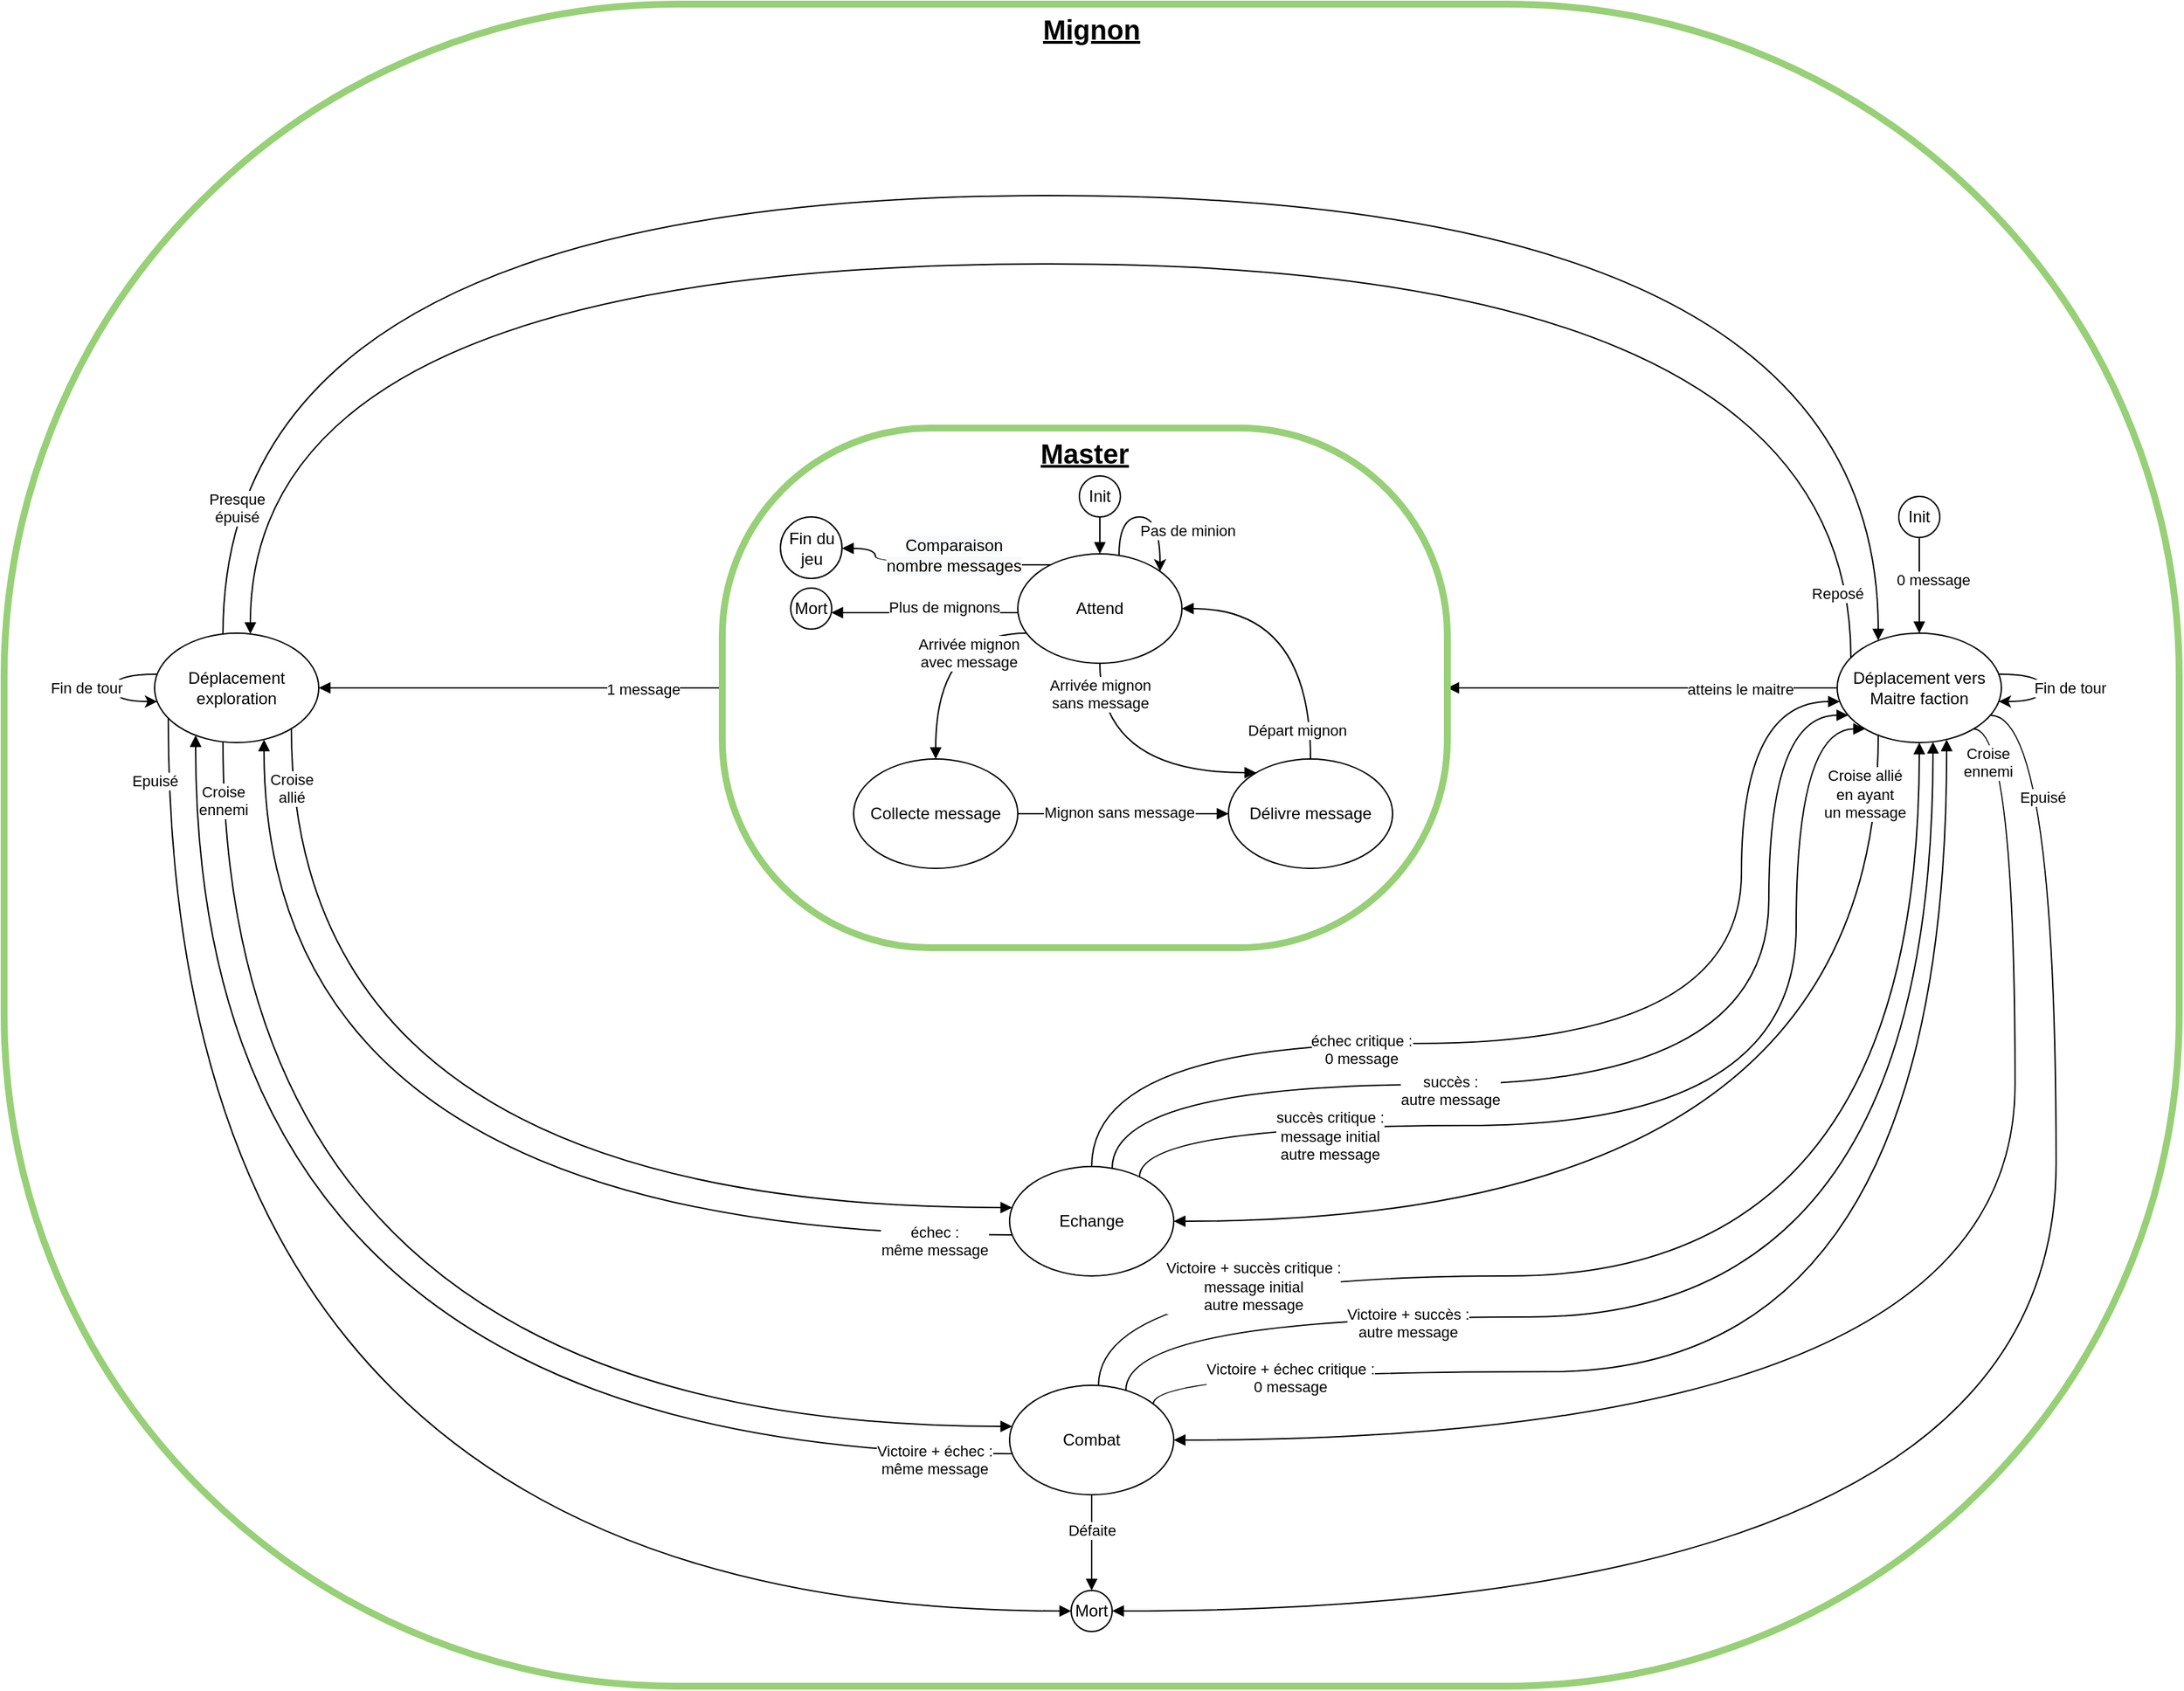 <mxfile version="15.5.0" type="device"><diagram id="q_s2pD9AUIf0P6xuWTzg" name="Page-1"><mxGraphModel dx="1483" dy="781" grid="1" gridSize="10" guides="1" tooltips="1" connect="1" arrows="1" fold="1" page="1" pageScale="1" pageWidth="827" pageHeight="1169" math="0" shadow="0"><root><mxCell id="0"/><mxCell id="1" parent="0"/><mxCell id="hhXlQBwQryzKbZ6QnJjO-1" value="Mignon" style="rounded=1;whiteSpace=wrap;html=1;strokeColor=#97D077;strokeWidth=5;fillColor=none;verticalAlign=top;fontStyle=5;fontSize=20;arcSize=40;" parent="1" vertex="1"><mxGeometry x="20" y="40" width="1590" height="1230" as="geometry"/></mxCell><mxCell id="hhXlQBwQryzKbZ6QnJjO-2" value="Epuisé" style="edgeStyle=orthogonalEdgeStyle;curved=1;orthogonalLoop=1;jettySize=auto;html=1;endArrow=block;endSize=6;targetPerimeterSpacing=0;verticalAlign=bottom;" parent="1" source="hhXlQBwQryzKbZ6QnJjO-4" target="hhXlQBwQryzKbZ6QnJjO-16" edge="1"><mxGeometry x="-0.916" y="-10" relative="1" as="geometry"><Array as="points"><mxPoint x="140" y="1215"/></Array><mxPoint as="offset"/></mxGeometry></mxCell><mxCell id="hhXlQBwQryzKbZ6QnJjO-3" value="Presque&lt;br&gt;épuisé" style="edgeStyle=orthogonalEdgeStyle;curved=1;orthogonalLoop=1;jettySize=auto;html=1;endArrow=block;endSize=6;targetPerimeterSpacing=0;verticalAlign=bottom;" parent="1" source="hhXlQBwQryzKbZ6QnJjO-4" target="hhXlQBwQryzKbZ6QnJjO-15" edge="1"><mxGeometry x="-0.917" y="-10" relative="1" as="geometry"><Array as="points"><mxPoint x="180" y="180"/><mxPoint x="1390" y="180"/></Array><mxPoint as="offset"/></mxGeometry></mxCell><mxCell id="hhXlQBwQryzKbZ6QnJjO-4" value="Déplacement&lt;br&gt;exploration" style="ellipse;whiteSpace=wrap;html=1;strokeColor=default;strokeWidth=1;" parent="1" vertex="1"><mxGeometry x="130" y="500" width="120" height="80" as="geometry"/></mxCell><mxCell id="hhXlQBwQryzKbZ6QnJjO-5" value="Défaite" style="edgeStyle=orthogonalEdgeStyle;curved=1;orthogonalLoop=1;jettySize=auto;html=1;endArrow=block;endSize=6;targetPerimeterSpacing=0;verticalAlign=bottom;" parent="1" source="hhXlQBwQryzKbZ6QnJjO-7" target="hhXlQBwQryzKbZ6QnJjO-16" edge="1"><mxGeometry relative="1" as="geometry"><Array as="points"><mxPoint x="820" y="1110"/><mxPoint x="820" y="1110"/></Array></mxGeometry></mxCell><mxCell id="hhXlQBwQryzKbZ6QnJjO-6" value="Victoire + succès :&lt;br&gt;autre message" style="edgeStyle=orthogonalEdgeStyle;curved=1;orthogonalLoop=1;jettySize=auto;html=1;endArrow=block;endSize=6;targetPerimeterSpacing=0;verticalAlign=bottom;" parent="1" source="hhXlQBwQryzKbZ6QnJjO-7" target="hhXlQBwQryzKbZ6QnJjO-15" edge="1"><mxGeometry x="-0.512" y="-20" relative="1" as="geometry"><mxPoint x="832" y="580" as="sourcePoint"/><Array as="points"><mxPoint x="840" y="1000"/><mxPoint x="1430" y="1000"/></Array><mxPoint as="offset"/></mxGeometry></mxCell><mxCell id="hhXlQBwQryzKbZ6QnJjO-7" value="Combat" style="ellipse;whiteSpace=wrap;html=1;strokeColor=default;strokeWidth=1;" parent="1" vertex="1"><mxGeometry x="755" y="1050" width="120" height="80" as="geometry"/></mxCell><mxCell id="hhXlQBwQryzKbZ6QnJjO-8" value="Echange" style="ellipse;whiteSpace=wrap;html=1;strokeColor=default;strokeWidth=1;" parent="1" vertex="1"><mxGeometry x="755" y="890" width="120" height="80" as="geometry"/></mxCell><mxCell id="hhXlQBwQryzKbZ6QnJjO-9" value="Init" style="ellipse;whiteSpace=wrap;html=1;aspect=fixed;strokeColor=default;strokeWidth=1;" parent="1" vertex="1"><mxGeometry x="1405" y="400" width="30" height="30" as="geometry"/></mxCell><mxCell id="hhXlQBwQryzKbZ6QnJjO-10" value="0 message" style="html=1;verticalAlign=bottom;endArrow=block;endSize=6;targetPerimeterSpacing=0;edgeStyle=orthogonalEdgeStyle;curved=1;" parent="1" source="hhXlQBwQryzKbZ6QnJjO-9" target="hhXlQBwQryzKbZ6QnJjO-15" edge="1"><mxGeometry x="0.143" y="10" width="80" relative="1" as="geometry"><mxPoint x="416" y="310" as="sourcePoint"/><mxPoint x="496" y="310" as="targetPoint"/><mxPoint as="offset"/></mxGeometry></mxCell><mxCell id="hhXlQBwQryzKbZ6QnJjO-11" value="Croise&lt;br&gt;ennemi" style="html=1;verticalAlign=bottom;endArrow=block;endSize=6;targetPerimeterSpacing=0;edgeStyle=orthogonalEdgeStyle;curved=1;" parent="1" source="hhXlQBwQryzKbZ6QnJjO-4" target="hhXlQBwQryzKbZ6QnJjO-7" edge="1"><mxGeometry x="-0.891" width="80" relative="1" as="geometry"><mxPoint x="456" y="470" as="sourcePoint"/><mxPoint x="611" y="400" as="targetPoint"/><Array as="points"><mxPoint x="180" y="1080"/></Array><mxPoint as="offset"/></mxGeometry></mxCell><mxCell id="hhXlQBwQryzKbZ6QnJjO-12" value="Croise&lt;br&gt;allié" style="html=1;verticalAlign=bottom;endArrow=block;endSize=6;targetPerimeterSpacing=0;edgeStyle=orthogonalEdgeStyle;curved=1;" parent="1" source="hhXlQBwQryzKbZ6QnJjO-4" target="hhXlQBwQryzKbZ6QnJjO-8" edge="1"><mxGeometry x="-0.866" width="80" relative="1" as="geometry"><mxPoint x="646" y="290" as="sourcePoint"/><mxPoint x="646" y="370" as="targetPoint"/><Array as="points"><mxPoint x="230" y="920"/></Array><mxPoint as="offset"/></mxGeometry></mxCell><mxCell id="hhXlQBwQryzKbZ6QnJjO-13" value="Epuisé" style="edgeStyle=orthogonalEdgeStyle;curved=1;orthogonalLoop=1;jettySize=auto;html=1;endArrow=block;endSize=6;targetPerimeterSpacing=0;verticalAlign=bottom;" parent="1" source="hhXlQBwQryzKbZ6QnJjO-15" target="hhXlQBwQryzKbZ6QnJjO-16" edge="1"><mxGeometry x="-0.831" y="-10" relative="1" as="geometry"><Array as="points"><mxPoint x="1520" y="560"/><mxPoint x="1520" y="1215"/></Array><mxPoint as="offset"/></mxGeometry></mxCell><mxCell id="hhXlQBwQryzKbZ6QnJjO-14" value="Reposé" style="edgeStyle=orthogonalEdgeStyle;curved=1;orthogonalLoop=1;jettySize=auto;html=1;endArrow=block;endSize=6;targetPerimeterSpacing=0;verticalAlign=bottom;" parent="1" source="hhXlQBwQryzKbZ6QnJjO-15" target="hhXlQBwQryzKbZ6QnJjO-4" edge="1"><mxGeometry x="-0.956" y="10" relative="1" as="geometry"><Array as="points"><mxPoint x="1370" y="230"/><mxPoint x="200" y="230"/></Array><mxPoint as="offset"/></mxGeometry></mxCell><mxCell id="hhXlQBwQryzKbZ6QnJjO-15" value="Déplacement vers&lt;br&gt;Maitre faction" style="ellipse;whiteSpace=wrap;html=1;strokeColor=default;strokeWidth=1;" parent="1" vertex="1"><mxGeometry x="1360" y="500" width="120" height="80" as="geometry"/></mxCell><mxCell id="hhXlQBwQryzKbZ6QnJjO-16" value="Mort" style="ellipse;whiteSpace=wrap;html=1;strokeColor=default;strokeWidth=1;" parent="1" vertex="1"><mxGeometry x="800" y="1200" width="30" height="30" as="geometry"/></mxCell><mxCell id="hhXlQBwQryzKbZ6QnJjO-17" value="Croise&lt;br&gt;ennemi" style="html=1;verticalAlign=bottom;endArrow=block;endSize=6;targetPerimeterSpacing=0;edgeStyle=orthogonalEdgeStyle;curved=1;" parent="1" source="hhXlQBwQryzKbZ6QnJjO-15" target="hhXlQBwQryzKbZ6QnJjO-7" edge="1"><mxGeometry x="-0.879" y="-20" width="80" relative="1" as="geometry"><mxPoint x="646" y="290" as="sourcePoint"/><mxPoint x="636" y="410" as="targetPoint"/><Array as="points"><mxPoint x="1490" y="570"/><mxPoint x="1490" y="1090"/></Array><mxPoint as="offset"/></mxGeometry></mxCell><mxCell id="hhXlQBwQryzKbZ6QnJjO-18" value="atteins le maitre" style="html=1;verticalAlign=bottom;endArrow=block;endSize=6;targetPerimeterSpacing=0;edgeStyle=orthogonalEdgeStyle;curved=1;" parent="1" source="hhXlQBwQryzKbZ6QnJjO-15" target="hhXlQBwQryzKbZ6QnJjO-30" edge="1"><mxGeometry x="-0.5" y="10" width="80" relative="1" as="geometry"><mxPoint x="646" y="530" as="sourcePoint"/><mxPoint x="1180" y="540" as="targetPoint"/><mxPoint as="offset"/></mxGeometry></mxCell><mxCell id="hhXlQBwQryzKbZ6QnJjO-19" value="1 message" style="html=1;verticalAlign=bottom;endArrow=block;endSize=6;targetPerimeterSpacing=0;edgeStyle=orthogonalEdgeStyle;curved=1;" parent="1" source="hhXlQBwQryzKbZ6QnJjO-30" target="hhXlQBwQryzKbZ6QnJjO-4" edge="1"><mxGeometry x="-0.6" y="10" width="80" relative="1" as="geometry"><mxPoint x="390" y="530" as="sourcePoint"/><mxPoint x="836" y="410" as="targetPoint"/><mxPoint x="1" as="offset"/></mxGeometry></mxCell><mxCell id="hhXlQBwQryzKbZ6QnJjO-21" value="succès :&lt;br&gt;autre message" style="html=1;verticalAlign=bottom;endArrow=block;endSize=6;targetPerimeterSpacing=0;edgeStyle=orthogonalEdgeStyle;curved=1;" parent="1" source="hhXlQBwQryzKbZ6QnJjO-8" target="hhXlQBwQryzKbZ6QnJjO-15" edge="1"><mxGeometry x="-0.29" y="-20" width="80" relative="1" as="geometry"><mxPoint x="906" y="290" as="sourcePoint"/><mxPoint x="1036" y="290" as="targetPoint"/><mxPoint as="offset"/><Array as="points"><mxPoint x="830" y="830"/><mxPoint x="1310" y="830"/><mxPoint x="1310" y="560"/></Array></mxGeometry></mxCell><mxCell id="hhXlQBwQryzKbZ6QnJjO-22" value="succès critique : &lt;br&gt;message initial&lt;br&gt;autre message" style="html=1;verticalAlign=bottom;endArrow=block;endSize=6;targetPerimeterSpacing=0;edgeStyle=orthogonalEdgeStyle;curved=1;startArrow=none;" parent="1" source="hhXlQBwQryzKbZ6QnJjO-8" target="hhXlQBwQryzKbZ6QnJjO-15" edge="1"><mxGeometry x="-0.589" y="-30" width="80" relative="1" as="geometry"><mxPoint x="1200" y="550" as="sourcePoint"/><mxPoint x="985.98" y="280" as="targetPoint"/><mxPoint as="offset"/><Array as="points"><mxPoint x="850" y="860"/><mxPoint x="1330" y="860"/><mxPoint x="1330" y="570"/></Array></mxGeometry></mxCell><mxCell id="hhXlQBwQryzKbZ6QnJjO-23" value="Croise allié &lt;br&gt;en ayant&lt;br&gt;un message" style="html=1;verticalAlign=bottom;endArrow=block;endSize=6;targetPerimeterSpacing=0;edgeStyle=orthogonalEdgeStyle;curved=1;" parent="1" source="hhXlQBwQryzKbZ6QnJjO-15" target="hhXlQBwQryzKbZ6QnJjO-8" edge="1"><mxGeometry x="-0.85" y="-10" width="80" relative="1" as="geometry"><mxPoint x="1063" y="310.002" as="sourcePoint"/><mxPoint x="812" y="584.32" as="targetPoint"/><Array as="points"><mxPoint x="1390" y="930"/></Array><mxPoint as="offset"/></mxGeometry></mxCell><mxCell id="hhXlQBwQryzKbZ6QnJjO-24" value="échec :&lt;br&gt;même message" style="html=1;verticalAlign=bottom;endArrow=block;endSize=6;targetPerimeterSpacing=0;edgeStyle=orthogonalEdgeStyle;curved=1;" parent="1" source="hhXlQBwQryzKbZ6QnJjO-8" target="hhXlQBwQryzKbZ6QnJjO-4" edge="1"><mxGeometry x="-0.875" y="20" width="80" relative="1" as="geometry"><mxPoint x="722" y="360" as="sourcePoint"/><mxPoint x="482" y="480" as="targetPoint"/><Array as="points"><mxPoint x="210" y="940"/></Array><mxPoint as="offset"/></mxGeometry></mxCell><mxCell id="hhXlQBwQryzKbZ6QnJjO-25" value="échec critique : &lt;br&gt;0 message" style="html=1;verticalAlign=bottom;endArrow=block;endSize=6;targetPerimeterSpacing=0;edgeStyle=orthogonalEdgeStyle;curved=1;" parent="1" source="hhXlQBwQryzKbZ6QnJjO-8" target="hhXlQBwQryzKbZ6QnJjO-15" edge="1"><mxGeometry x="-0.354" y="-20" width="80" relative="1" as="geometry"><mxPoint x="849.095" y="460" as="sourcePoint"/><mxPoint x="1004.038" y="320" as="targetPoint"/><mxPoint as="offset"/><Array as="points"><mxPoint x="815" y="800"/><mxPoint x="1290" y="800"/><mxPoint x="1290" y="550"/></Array></mxGeometry></mxCell><mxCell id="hhXlQBwQryzKbZ6QnJjO-26" value="Victoire + succès critique :&lt;br&gt;message initial&lt;br&gt;autre message" style="edgeStyle=orthogonalEdgeStyle;curved=1;orthogonalLoop=1;jettySize=auto;html=1;endArrow=block;endSize=6;targetPerimeterSpacing=0;verticalAlign=bottom;" parent="1" source="hhXlQBwQryzKbZ6QnJjO-7" target="hhXlQBwQryzKbZ6QnJjO-15" edge="1"><mxGeometry x="-0.638" y="-30" relative="1" as="geometry"><mxPoint x="851" y="600" as="sourcePoint"/><mxPoint x="1092" y="332" as="targetPoint"/><Array as="points"><mxPoint x="820" y="970"/><mxPoint x="1420" y="970"/></Array><mxPoint as="offset"/></mxGeometry></mxCell><mxCell id="hhXlQBwQryzKbZ6QnJjO-27" value="Victoire + échec :&lt;br&gt;même message" style="edgeStyle=orthogonalEdgeStyle;curved=1;orthogonalLoop=1;jettySize=auto;html=1;endArrow=block;endSize=6;targetPerimeterSpacing=0;verticalAlign=bottom;" parent="1" source="hhXlQBwQryzKbZ6QnJjO-7" target="hhXlQBwQryzKbZ6QnJjO-4" edge="1"><mxGeometry x="-0.899" y="20" relative="1" as="geometry"><mxPoint x="602" y="710" as="sourcePoint"/><mxPoint x="642" y="420" as="targetPoint"/><mxPoint as="offset"/><Array as="points"><mxPoint x="160" y="1100"/></Array></mxGeometry></mxCell><mxCell id="hhXlQBwQryzKbZ6QnJjO-28" value="Victoire + échec critique :&lt;br&gt;0 message" style="edgeStyle=orthogonalEdgeStyle;curved=1;orthogonalLoop=1;jettySize=auto;html=1;endArrow=block;endSize=6;targetPerimeterSpacing=0;verticalAlign=bottom;" parent="1" source="hhXlQBwQryzKbZ6QnJjO-7" target="hhXlQBwQryzKbZ6QnJjO-15" edge="1"><mxGeometry x="-0.768" y="-20" relative="1" as="geometry"><mxPoint x="833.426" y="628.284" as="sourcePoint"/><mxPoint x="1116" y="300" as="targetPoint"/><Array as="points"><mxPoint x="860" y="1040"/><mxPoint x="1440" y="1040"/></Array><mxPoint as="offset"/></mxGeometry></mxCell><mxCell id="hhXlQBwQryzKbZ6QnJjO-29" value="" style="group" parent="1" vertex="1" connectable="0"><mxGeometry x="500" y="290" width="620" height="510" as="geometry"/></mxCell><mxCell id="hhXlQBwQryzKbZ6QnJjO-30" value="Master" style="rounded=1;whiteSpace=wrap;html=1;strokeColor=#97D077;strokeWidth=5;fillColor=none;verticalAlign=top;fontStyle=5;fontSize=20;arcSize=40;" parent="hhXlQBwQryzKbZ6QnJjO-29" vertex="1"><mxGeometry x="45" y="60" width="530" height="380" as="geometry"/></mxCell><mxCell id="hhXlQBwQryzKbZ6QnJjO-31" value="Init" style="ellipse;whiteSpace=wrap;html=1;aspect=fixed;strokeColor=default;strokeWidth=1;" parent="hhXlQBwQryzKbZ6QnJjO-29" vertex="1"><mxGeometry x="306" y="95" width="30" height="30" as="geometry"/></mxCell><mxCell id="hhXlQBwQryzKbZ6QnJjO-32" value="Attend" style="ellipse;whiteSpace=wrap;html=1;strokeColor=default;strokeWidth=1;" parent="hhXlQBwQryzKbZ6QnJjO-29" vertex="1"><mxGeometry x="261" y="152" width="120" height="80" as="geometry"/></mxCell><mxCell id="hhXlQBwQryzKbZ6QnJjO-33" style="edgeStyle=orthogonalEdgeStyle;curved=1;orthogonalLoop=1;jettySize=auto;html=1;fontSize=20;endArrow=block;endSize=6;targetPerimeterSpacing=0;strokeWidth=1;verticalAlign=bottom;" parent="hhXlQBwQryzKbZ6QnJjO-29" source="hhXlQBwQryzKbZ6QnJjO-31" target="hhXlQBwQryzKbZ6QnJjO-32" edge="1"><mxGeometry relative="1" as="geometry"/></mxCell><mxCell id="hhXlQBwQryzKbZ6QnJjO-34" value="Collecte message" style="ellipse;whiteSpace=wrap;html=1;strokeColor=default;strokeWidth=1;" parent="hhXlQBwQryzKbZ6QnJjO-29" vertex="1"><mxGeometry x="141" y="302" width="120" height="80" as="geometry"/></mxCell><mxCell id="hhXlQBwQryzKbZ6QnJjO-35" value="Arrivée mignon&lt;br&gt;avec message" style="edgeStyle=orthogonalEdgeStyle;curved=1;orthogonalLoop=1;jettySize=auto;html=1;endArrow=block;endSize=6;targetPerimeterSpacing=0;verticalAlign=bottom;" parent="hhXlQBwQryzKbZ6QnJjO-29" source="hhXlQBwQryzKbZ6QnJjO-32" target="hhXlQBwQryzKbZ6QnJjO-34" edge="1"><mxGeometry x="0.217" y="24" relative="1" as="geometry"><Array as="points"><mxPoint x="201" y="210"/></Array><mxPoint as="offset"/></mxGeometry></mxCell><mxCell id="hhXlQBwQryzKbZ6QnJjO-36" value="Départ mignon" style="edgeStyle=orthogonalEdgeStyle;curved=1;orthogonalLoop=1;jettySize=auto;html=1;endArrow=block;endSize=6;targetPerimeterSpacing=0;verticalAlign=bottom;" parent="hhXlQBwQryzKbZ6QnJjO-29" source="hhXlQBwQryzKbZ6QnJjO-37" target="hhXlQBwQryzKbZ6QnJjO-32" edge="1"><mxGeometry x="-0.882" y="10" relative="1" as="geometry"><Array as="points"><mxPoint x="475" y="192"/></Array><mxPoint as="offset"/></mxGeometry></mxCell><mxCell id="hhXlQBwQryzKbZ6QnJjO-37" value="Délivre message" style="ellipse;whiteSpace=wrap;html=1;strokeColor=default;strokeWidth=1;" parent="hhXlQBwQryzKbZ6QnJjO-29" vertex="1"><mxGeometry x="415" y="302" width="120" height="80" as="geometry"/></mxCell><mxCell id="hhXlQBwQryzKbZ6QnJjO-38" value="Arrivée mignon&lt;br&gt;sans message" style="edgeStyle=orthogonalEdgeStyle;curved=1;orthogonalLoop=1;jettySize=auto;html=1;endArrow=block;endSize=6;targetPerimeterSpacing=0;verticalAlign=bottom;" parent="hhXlQBwQryzKbZ6QnJjO-29" source="hhXlQBwQryzKbZ6QnJjO-32" target="hhXlQBwQryzKbZ6QnJjO-37" edge="1"><mxGeometry x="-0.609" relative="1" as="geometry"><Array as="points"><mxPoint x="321" y="312"/></Array><mxPoint as="offset"/></mxGeometry></mxCell><mxCell id="hhXlQBwQryzKbZ6QnJjO-39" value="Mignon sans message" style="edgeStyle=orthogonalEdgeStyle;curved=1;orthogonalLoop=1;jettySize=auto;html=1;endArrow=block;endSize=6;targetPerimeterSpacing=0;verticalAlign=bottom;" parent="hhXlQBwQryzKbZ6QnJjO-29" source="hhXlQBwQryzKbZ6QnJjO-34" target="hhXlQBwQryzKbZ6QnJjO-37" edge="1"><mxGeometry x="-0.039" y="-8" relative="1" as="geometry"><mxPoint as="offset"/></mxGeometry></mxCell><mxCell id="hhXlQBwQryzKbZ6QnJjO-42" value="Fin du jeu" style="ellipse;whiteSpace=wrap;html=1;strokeColor=default;strokeWidth=1;" parent="hhXlQBwQryzKbZ6QnJjO-29" vertex="1"><mxGeometry x="87.5" y="125" width="45" height="45" as="geometry"/></mxCell><mxCell id="hhXlQBwQryzKbZ6QnJjO-43" value="&lt;span style=&quot;font-size: 12px ; background-color: rgb(248 , 249 , 250)&quot;&gt;Comparaison&lt;br&gt;nombre messages&lt;/span&gt;" style="edgeStyle=orthogonalEdgeStyle;curved=1;orthogonalLoop=1;jettySize=auto;html=1;endArrow=block;endSize=6;targetPerimeterSpacing=0;verticalAlign=bottom;" parent="hhXlQBwQryzKbZ6QnJjO-29" source="hhXlQBwQryzKbZ6QnJjO-32" target="hhXlQBwQryzKbZ6QnJjO-42" edge="1"><mxGeometry x="-0.149" y="10" relative="1" as="geometry"><Array as="points"><mxPoint x="157" y="160"/><mxPoint x="157" y="148"/></Array><mxPoint x="-1" as="offset"/></mxGeometry></mxCell><mxCell id="hhXlQBwQryzKbZ6QnJjO-44" value="Mort" style="ellipse;whiteSpace=wrap;html=1;strokeColor=default;strokeWidth=1;" parent="hhXlQBwQryzKbZ6QnJjO-29" vertex="1"><mxGeometry x="95" y="177" width="30" height="30" as="geometry"/></mxCell><mxCell id="hhXlQBwQryzKbZ6QnJjO-45" value="Plus de mignons" style="edgeStyle=orthogonalEdgeStyle;curved=1;orthogonalLoop=1;jettySize=auto;html=1;endArrow=block;endSize=6;targetPerimeterSpacing=0;verticalAlign=bottom;" parent="hhXlQBwQryzKbZ6QnJjO-29" source="hhXlQBwQryzKbZ6QnJjO-32" target="hhXlQBwQryzKbZ6QnJjO-44" edge="1"><mxGeometry x="-0.203" y="5" relative="1" as="geometry"><Array as="points"><mxPoint x="235" y="195"/><mxPoint x="235" y="195"/></Array><mxPoint as="offset"/></mxGeometry></mxCell><mxCell id="hhXlQBwQryzKbZ6QnJjO-47" value="Pas de minion" style="edgeStyle=orthogonalEdgeStyle;rounded=0;orthogonalLoop=1;jettySize=auto;html=1;curved=1;" parent="hhXlQBwQryzKbZ6QnJjO-29" source="hhXlQBwQryzKbZ6QnJjO-32" target="hhXlQBwQryzKbZ6QnJjO-32" edge="1"><mxGeometry x="0.391" y="20" relative="1" as="geometry"><Array as="points"><mxPoint x="335" y="125"/><mxPoint x="365" y="135"/></Array><mxPoint as="offset"/></mxGeometry></mxCell><mxCell id="hhXlQBwQryzKbZ6QnJjO-48" value="Fin de tour" style="edgeStyle=orthogonalEdgeStyle;curved=1;rounded=0;orthogonalLoop=1;jettySize=auto;html=1;" parent="1" source="hhXlQBwQryzKbZ6QnJjO-4" target="hhXlQBwQryzKbZ6QnJjO-4" edge="1"><mxGeometry y="-20" relative="1" as="geometry"><Array as="points"><mxPoint x="100" y="540"/></Array><mxPoint as="offset"/></mxGeometry></mxCell><mxCell id="hhXlQBwQryzKbZ6QnJjO-49" value="Fin de tour" style="edgeStyle=orthogonalEdgeStyle;curved=1;rounded=0;orthogonalLoop=1;jettySize=auto;html=1;" parent="1" source="hhXlQBwQryzKbZ6QnJjO-15" target="hhXlQBwQryzKbZ6QnJjO-15" edge="1"><mxGeometry y="20" relative="1" as="geometry"><Array as="points"><mxPoint x="1510" y="540"/></Array><mxPoint as="offset"/></mxGeometry></mxCell></root></mxGraphModel></diagram></mxfile>
